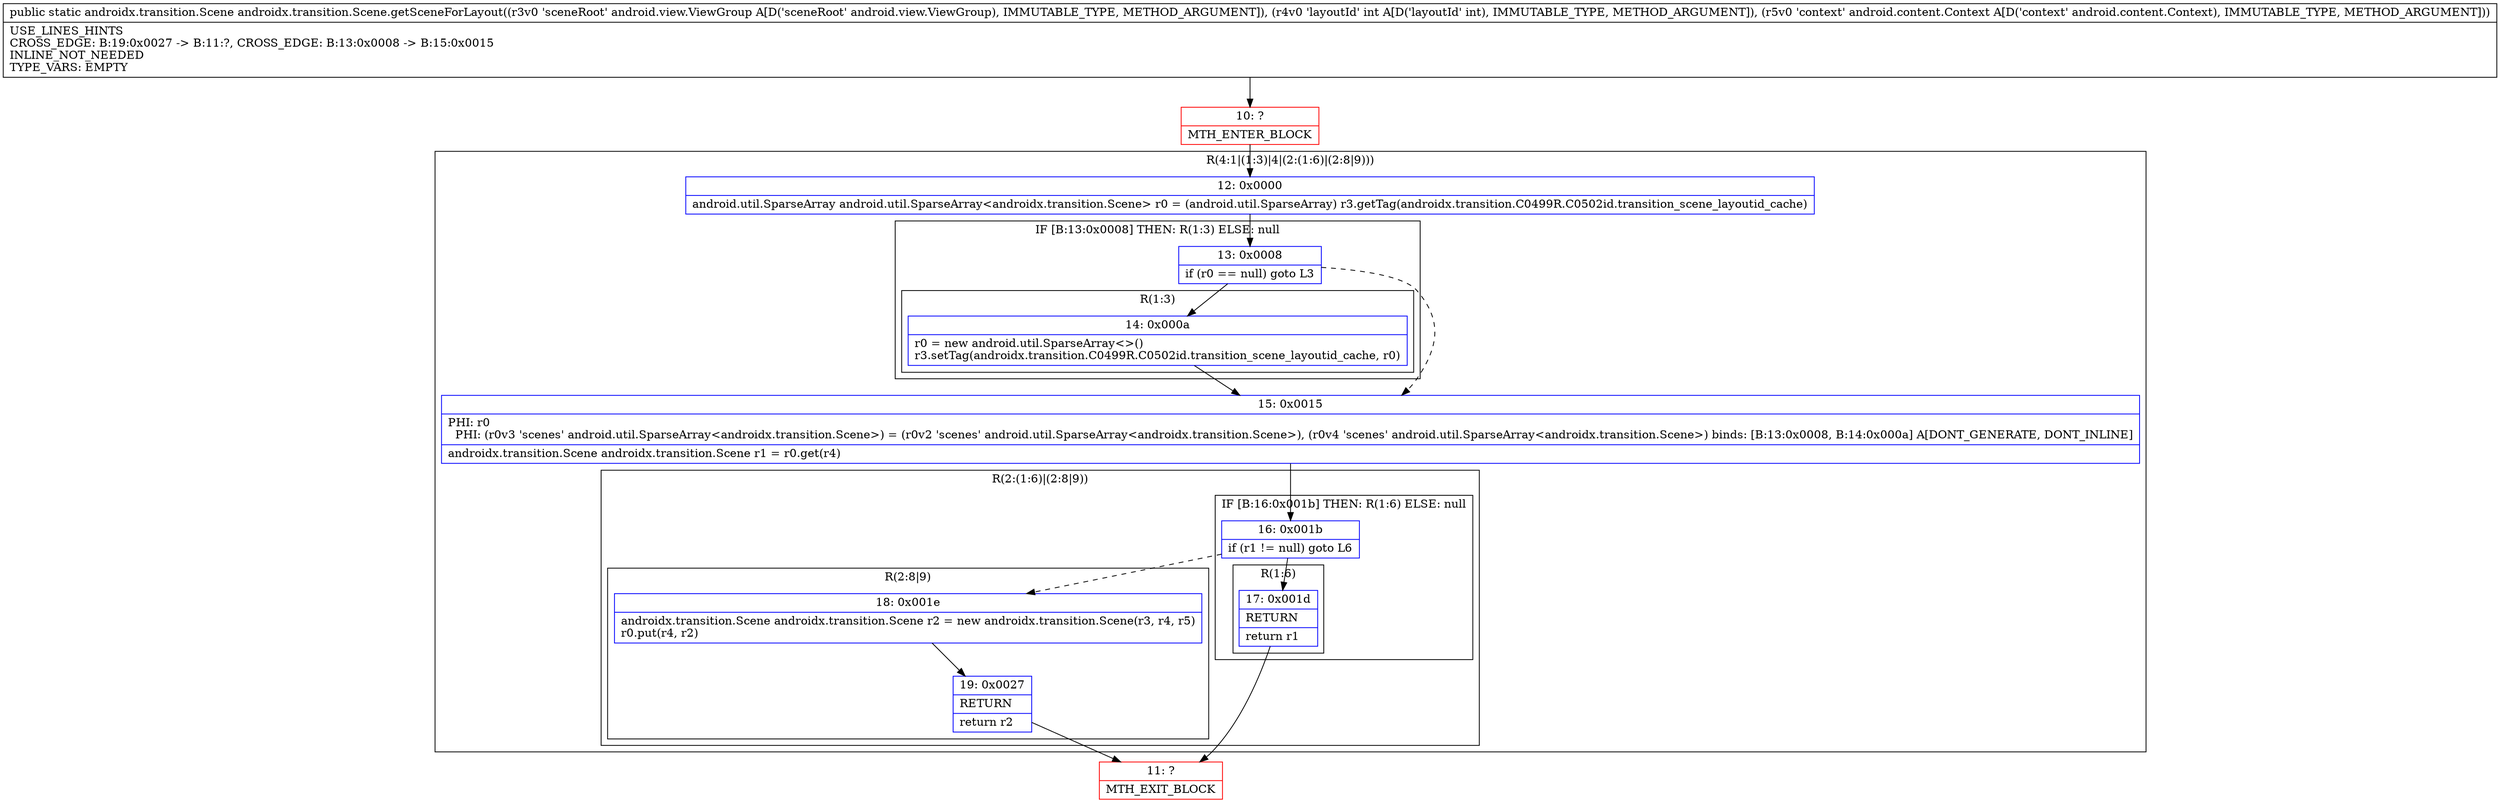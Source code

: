 digraph "CFG forandroidx.transition.Scene.getSceneForLayout(Landroid\/view\/ViewGroup;ILandroid\/content\/Context;)Landroidx\/transition\/Scene;" {
subgraph cluster_Region_167713983 {
label = "R(4:1|(1:3)|4|(2:(1:6)|(2:8|9)))";
node [shape=record,color=blue];
Node_12 [shape=record,label="{12\:\ 0x0000|android.util.SparseArray android.util.SparseArray\<androidx.transition.Scene\> r0 = (android.util.SparseArray) r3.getTag(androidx.transition.C0499R.C0502id.transition_scene_layoutid_cache)\l}"];
subgraph cluster_IfRegion_1453462666 {
label = "IF [B:13:0x0008] THEN: R(1:3) ELSE: null";
node [shape=record,color=blue];
Node_13 [shape=record,label="{13\:\ 0x0008|if (r0 == null) goto L3\l}"];
subgraph cluster_Region_1650180018 {
label = "R(1:3)";
node [shape=record,color=blue];
Node_14 [shape=record,label="{14\:\ 0x000a|r0 = new android.util.SparseArray\<\>()\lr3.setTag(androidx.transition.C0499R.C0502id.transition_scene_layoutid_cache, r0)\l}"];
}
}
Node_15 [shape=record,label="{15\:\ 0x0015|PHI: r0 \l  PHI: (r0v3 'scenes' android.util.SparseArray\<androidx.transition.Scene\>) = (r0v2 'scenes' android.util.SparseArray\<androidx.transition.Scene\>), (r0v4 'scenes' android.util.SparseArray\<androidx.transition.Scene\>) binds: [B:13:0x0008, B:14:0x000a] A[DONT_GENERATE, DONT_INLINE]\l|androidx.transition.Scene androidx.transition.Scene r1 = r0.get(r4)\l}"];
subgraph cluster_Region_1807303757 {
label = "R(2:(1:6)|(2:8|9))";
node [shape=record,color=blue];
subgraph cluster_IfRegion_673850643 {
label = "IF [B:16:0x001b] THEN: R(1:6) ELSE: null";
node [shape=record,color=blue];
Node_16 [shape=record,label="{16\:\ 0x001b|if (r1 != null) goto L6\l}"];
subgraph cluster_Region_397654411 {
label = "R(1:6)";
node [shape=record,color=blue];
Node_17 [shape=record,label="{17\:\ 0x001d|RETURN\l|return r1\l}"];
}
}
subgraph cluster_Region_1505874032 {
label = "R(2:8|9)";
node [shape=record,color=blue];
Node_18 [shape=record,label="{18\:\ 0x001e|androidx.transition.Scene androidx.transition.Scene r2 = new androidx.transition.Scene(r3, r4, r5)\lr0.put(r4, r2)\l}"];
Node_19 [shape=record,label="{19\:\ 0x0027|RETURN\l|return r2\l}"];
}
}
}
Node_10 [shape=record,color=red,label="{10\:\ ?|MTH_ENTER_BLOCK\l}"];
Node_11 [shape=record,color=red,label="{11\:\ ?|MTH_EXIT_BLOCK\l}"];
MethodNode[shape=record,label="{public static androidx.transition.Scene androidx.transition.Scene.getSceneForLayout((r3v0 'sceneRoot' android.view.ViewGroup A[D('sceneRoot' android.view.ViewGroup), IMMUTABLE_TYPE, METHOD_ARGUMENT]), (r4v0 'layoutId' int A[D('layoutId' int), IMMUTABLE_TYPE, METHOD_ARGUMENT]), (r5v0 'context' android.content.Context A[D('context' android.content.Context), IMMUTABLE_TYPE, METHOD_ARGUMENT]))  | USE_LINES_HINTS\lCROSS_EDGE: B:19:0x0027 \-\> B:11:?, CROSS_EDGE: B:13:0x0008 \-\> B:15:0x0015\lINLINE_NOT_NEEDED\lTYPE_VARS: EMPTY\l}"];
MethodNode -> Node_10;Node_12 -> Node_13;
Node_13 -> Node_14;
Node_13 -> Node_15[style=dashed];
Node_14 -> Node_15;
Node_15 -> Node_16;
Node_16 -> Node_17;
Node_16 -> Node_18[style=dashed];
Node_17 -> Node_11;
Node_18 -> Node_19;
Node_19 -> Node_11;
Node_10 -> Node_12;
}

